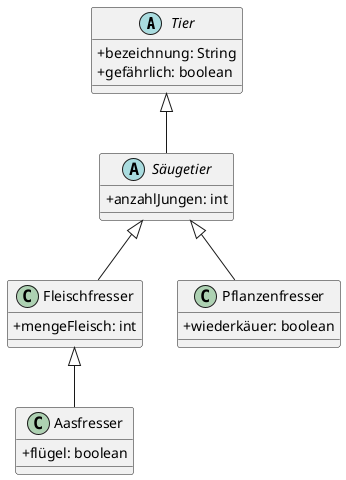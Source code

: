 @startuml Aufgabe 2 a)

skinparam classAttributeIconSize 0

abstract class Tier {
    +bezeichnung: String
    +gefährlich: boolean
}

abstract class Säugetier extends Tier {
    +anzahlJungen: int
}

class Fleischfresser extends Säugetier {
    +mengeFleisch: int
}

class Pflanzenfresser extends Säugetier {
    +wiederkäuer: boolean
}

class Aasfresser extends Fleischfresser {
    +flügel: boolean
}

@enduml
